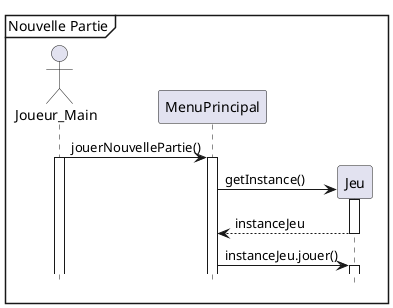 @startuml
hide footbox
mainframe Nouvelle Partie

actor Joueur_Main as joueur
participant MenuPrincipal

joueur -> MenuPrincipal : jouerNouvellePartie()
activate MenuPrincipal
activate joueur

create Jeu
MenuPrincipal -> Jeu : getInstance()
activate Jeu
MenuPrincipal <-- Jeu : instanceJeu
deactivate Jeu


MenuPrincipal -> Jeu : instanceJeu.jouer()
activate Jeu

@enduml